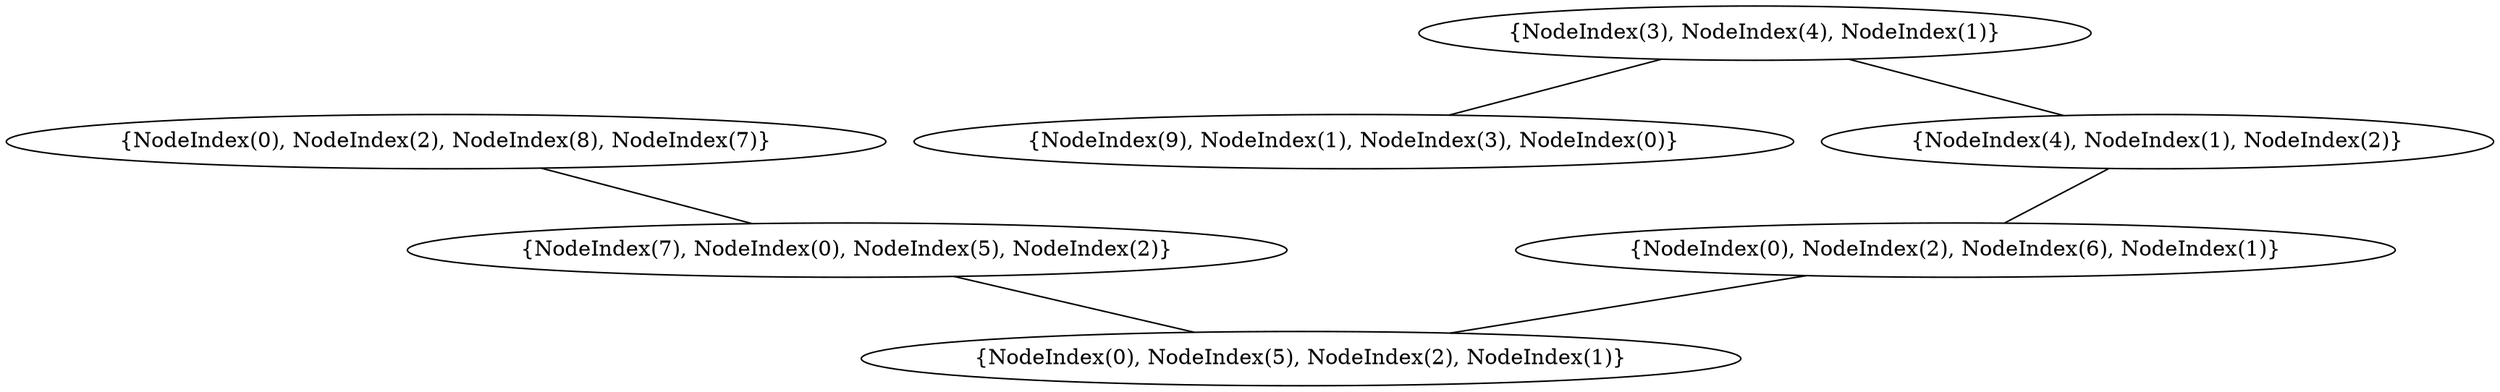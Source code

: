 graph {
    0 [ label = "{NodeIndex(0), NodeIndex(5), NodeIndex(2), NodeIndex(1)}" ]
    1 [ label = "{NodeIndex(7), NodeIndex(0), NodeIndex(5), NodeIndex(2)}" ]
    2 [ label = "{NodeIndex(0), NodeIndex(2), NodeIndex(6), NodeIndex(1)}" ]
    3 [ label = "{NodeIndex(0), NodeIndex(2), NodeIndex(8), NodeIndex(7)}" ]
    4 [ label = "{NodeIndex(9), NodeIndex(1), NodeIndex(3), NodeIndex(0)}" ]
    5 [ label = "{NodeIndex(4), NodeIndex(1), NodeIndex(2)}" ]
    6 [ label = "{NodeIndex(3), NodeIndex(4), NodeIndex(1)}" ]
    1 -- 0 [ ]
    2 -- 0 [ ]
    3 -- 1 [ ]
    6 -- 5 [ ]
    5 -- 2 [ ]
    6 -- 4 [ ]
}
